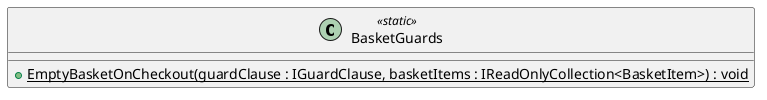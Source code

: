 @startuml BasketGuards
class BasketGuards <<static>>  {
    + {static} EmptyBasketOnCheckout(guardClause : IGuardClause, basketItems : IReadOnlyCollection<BasketItem>) : void
}
@enduml